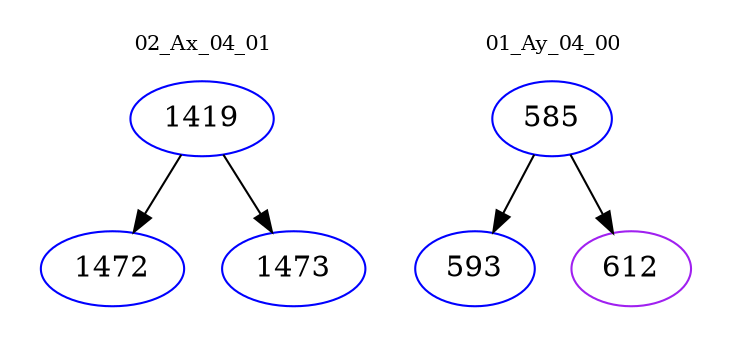 digraph{
subgraph cluster_0 {
color = white
label = "02_Ax_04_01";
fontsize=10;
T0_1419 [label="1419", color="blue"]
T0_1419 -> T0_1472 [color="black"]
T0_1472 [label="1472", color="blue"]
T0_1419 -> T0_1473 [color="black"]
T0_1473 [label="1473", color="blue"]
}
subgraph cluster_1 {
color = white
label = "01_Ay_04_00";
fontsize=10;
T1_585 [label="585", color="blue"]
T1_585 -> T1_593 [color="black"]
T1_593 [label="593", color="blue"]
T1_585 -> T1_612 [color="black"]
T1_612 [label="612", color="purple"]
}
}
